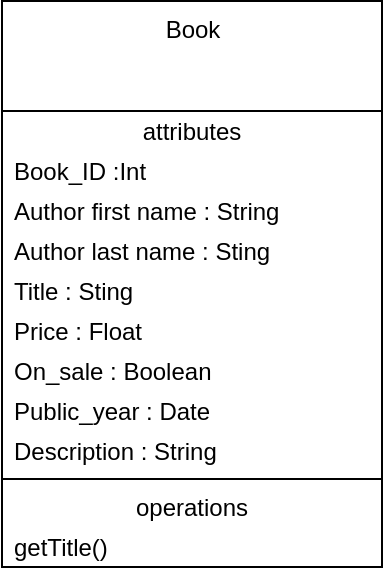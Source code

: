 <mxfile version="16.4.3" type="github">
  <diagram id="ennHWLFhQc4jY_AZ6UWJ" name="Page-1">
    <mxGraphModel dx="1038" dy="539" grid="1" gridSize="10" guides="1" tooltips="1" connect="1" arrows="1" fold="1" page="1" pageScale="1" pageWidth="850" pageHeight="1100" math="0" shadow="0">
      <root>
        <mxCell id="0" />
        <mxCell id="1" parent="0" />
        <mxCell id="_nhvSjNqtdu2KlDMjVRg-27" value="Book" style="swimlane;fontStyle=0;align=center;verticalAlign=top;childLayout=stackLayout;horizontal=1;startSize=55;horizontalStack=0;resizeParent=1;resizeParentMax=0;resizeLast=0;collapsible=0;marginBottom=0;html=1;" vertex="1" parent="1">
          <mxGeometry x="160" y="173.5" width="190" height="283" as="geometry" />
        </mxCell>
        <mxCell id="_nhvSjNqtdu2KlDMjVRg-28" value="attributes" style="text;html=1;strokeColor=none;fillColor=none;align=center;verticalAlign=middle;spacingLeft=4;spacingRight=4;overflow=hidden;rotatable=0;points=[[0,0.5],[1,0.5]];portConstraint=eastwest;" vertex="1" parent="_nhvSjNqtdu2KlDMjVRg-27">
          <mxGeometry y="55" width="190" height="20" as="geometry" />
        </mxCell>
        <mxCell id="_nhvSjNqtdu2KlDMjVRg-43" value="Book_ID :Int" style="text;html=1;strokeColor=none;fillColor=none;align=left;verticalAlign=middle;spacingLeft=4;spacingRight=4;overflow=hidden;rotatable=0;points=[[0,0.5],[1,0.5]];portConstraint=eastwest;" vertex="1" parent="_nhvSjNqtdu2KlDMjVRg-27">
          <mxGeometry y="75" width="190" height="20" as="geometry" />
        </mxCell>
        <mxCell id="_nhvSjNqtdu2KlDMjVRg-44" value="Author first name : String" style="text;html=1;strokeColor=none;fillColor=none;align=left;verticalAlign=middle;spacingLeft=4;spacingRight=4;overflow=hidden;rotatable=0;points=[[0,0.5],[1,0.5]];portConstraint=eastwest;" vertex="1" parent="_nhvSjNqtdu2KlDMjVRg-27">
          <mxGeometry y="95" width="190" height="20" as="geometry" />
        </mxCell>
        <mxCell id="_nhvSjNqtdu2KlDMjVRg-45" value="Author last name : Sting" style="text;html=1;strokeColor=none;fillColor=none;align=left;verticalAlign=middle;spacingLeft=4;spacingRight=4;overflow=hidden;rotatable=0;points=[[0,0.5],[1,0.5]];portConstraint=eastwest;" vertex="1" parent="_nhvSjNqtdu2KlDMjVRg-27">
          <mxGeometry y="115" width="190" height="20" as="geometry" />
        </mxCell>
        <mxCell id="_nhvSjNqtdu2KlDMjVRg-46" value="Title : Sting" style="text;html=1;strokeColor=none;fillColor=none;align=left;verticalAlign=middle;spacingLeft=4;spacingRight=4;overflow=hidden;rotatable=0;points=[[0,0.5],[1,0.5]];portConstraint=eastwest;" vertex="1" parent="_nhvSjNqtdu2KlDMjVRg-27">
          <mxGeometry y="135" width="190" height="20" as="geometry" />
        </mxCell>
        <mxCell id="_nhvSjNqtdu2KlDMjVRg-47" value="Price : Float" style="text;html=1;strokeColor=none;fillColor=none;align=left;verticalAlign=middle;spacingLeft=4;spacingRight=4;overflow=hidden;rotatable=0;points=[[0,0.5],[1,0.5]];portConstraint=eastwest;" vertex="1" parent="_nhvSjNqtdu2KlDMjVRg-27">
          <mxGeometry y="155" width="190" height="20" as="geometry" />
        </mxCell>
        <mxCell id="_nhvSjNqtdu2KlDMjVRg-48" value="On_sale : Boolean" style="text;html=1;strokeColor=none;fillColor=none;align=left;verticalAlign=middle;spacingLeft=4;spacingRight=4;overflow=hidden;rotatable=0;points=[[0,0.5],[1,0.5]];portConstraint=eastwest;" vertex="1" parent="_nhvSjNqtdu2KlDMjVRg-27">
          <mxGeometry y="175" width="190" height="20" as="geometry" />
        </mxCell>
        <mxCell id="_nhvSjNqtdu2KlDMjVRg-49" value="Public_year : Date" style="text;html=1;strokeColor=none;fillColor=none;align=left;verticalAlign=middle;spacingLeft=4;spacingRight=4;overflow=hidden;rotatable=0;points=[[0,0.5],[1,0.5]];portConstraint=eastwest;" vertex="1" parent="_nhvSjNqtdu2KlDMjVRg-27">
          <mxGeometry y="195" width="190" height="20" as="geometry" />
        </mxCell>
        <mxCell id="_nhvSjNqtdu2KlDMjVRg-50" value="Description : String" style="text;html=1;strokeColor=none;fillColor=none;align=left;verticalAlign=middle;spacingLeft=4;spacingRight=4;overflow=hidden;rotatable=0;points=[[0,0.5],[1,0.5]];portConstraint=eastwest;" vertex="1" parent="_nhvSjNqtdu2KlDMjVRg-27">
          <mxGeometry y="215" width="190" height="20" as="geometry" />
        </mxCell>
        <mxCell id="_nhvSjNqtdu2KlDMjVRg-32" value="" style="line;strokeWidth=1;fillColor=none;align=left;verticalAlign=middle;spacingTop=-1;spacingLeft=3;spacingRight=3;rotatable=0;labelPosition=right;points=[];portConstraint=eastwest;" vertex="1" parent="_nhvSjNqtdu2KlDMjVRg-27">
          <mxGeometry y="235" width="190" height="8" as="geometry" />
        </mxCell>
        <mxCell id="_nhvSjNqtdu2KlDMjVRg-33" value="operations" style="text;html=1;strokeColor=none;fillColor=none;align=center;verticalAlign=middle;spacingLeft=4;spacingRight=4;overflow=hidden;rotatable=0;points=[[0,0.5],[1,0.5]];portConstraint=eastwest;" vertex="1" parent="_nhvSjNqtdu2KlDMjVRg-27">
          <mxGeometry y="243" width="190" height="20" as="geometry" />
        </mxCell>
        <mxCell id="_nhvSjNqtdu2KlDMjVRg-34" value="getTitle()" style="text;html=1;strokeColor=none;fillColor=none;align=left;verticalAlign=middle;spacingLeft=4;spacingRight=4;overflow=hidden;rotatable=0;points=[[0,0.5],[1,0.5]];portConstraint=eastwest;" vertex="1" parent="_nhvSjNqtdu2KlDMjVRg-27">
          <mxGeometry y="263" width="190" height="20" as="geometry" />
        </mxCell>
      </root>
    </mxGraphModel>
  </diagram>
</mxfile>
